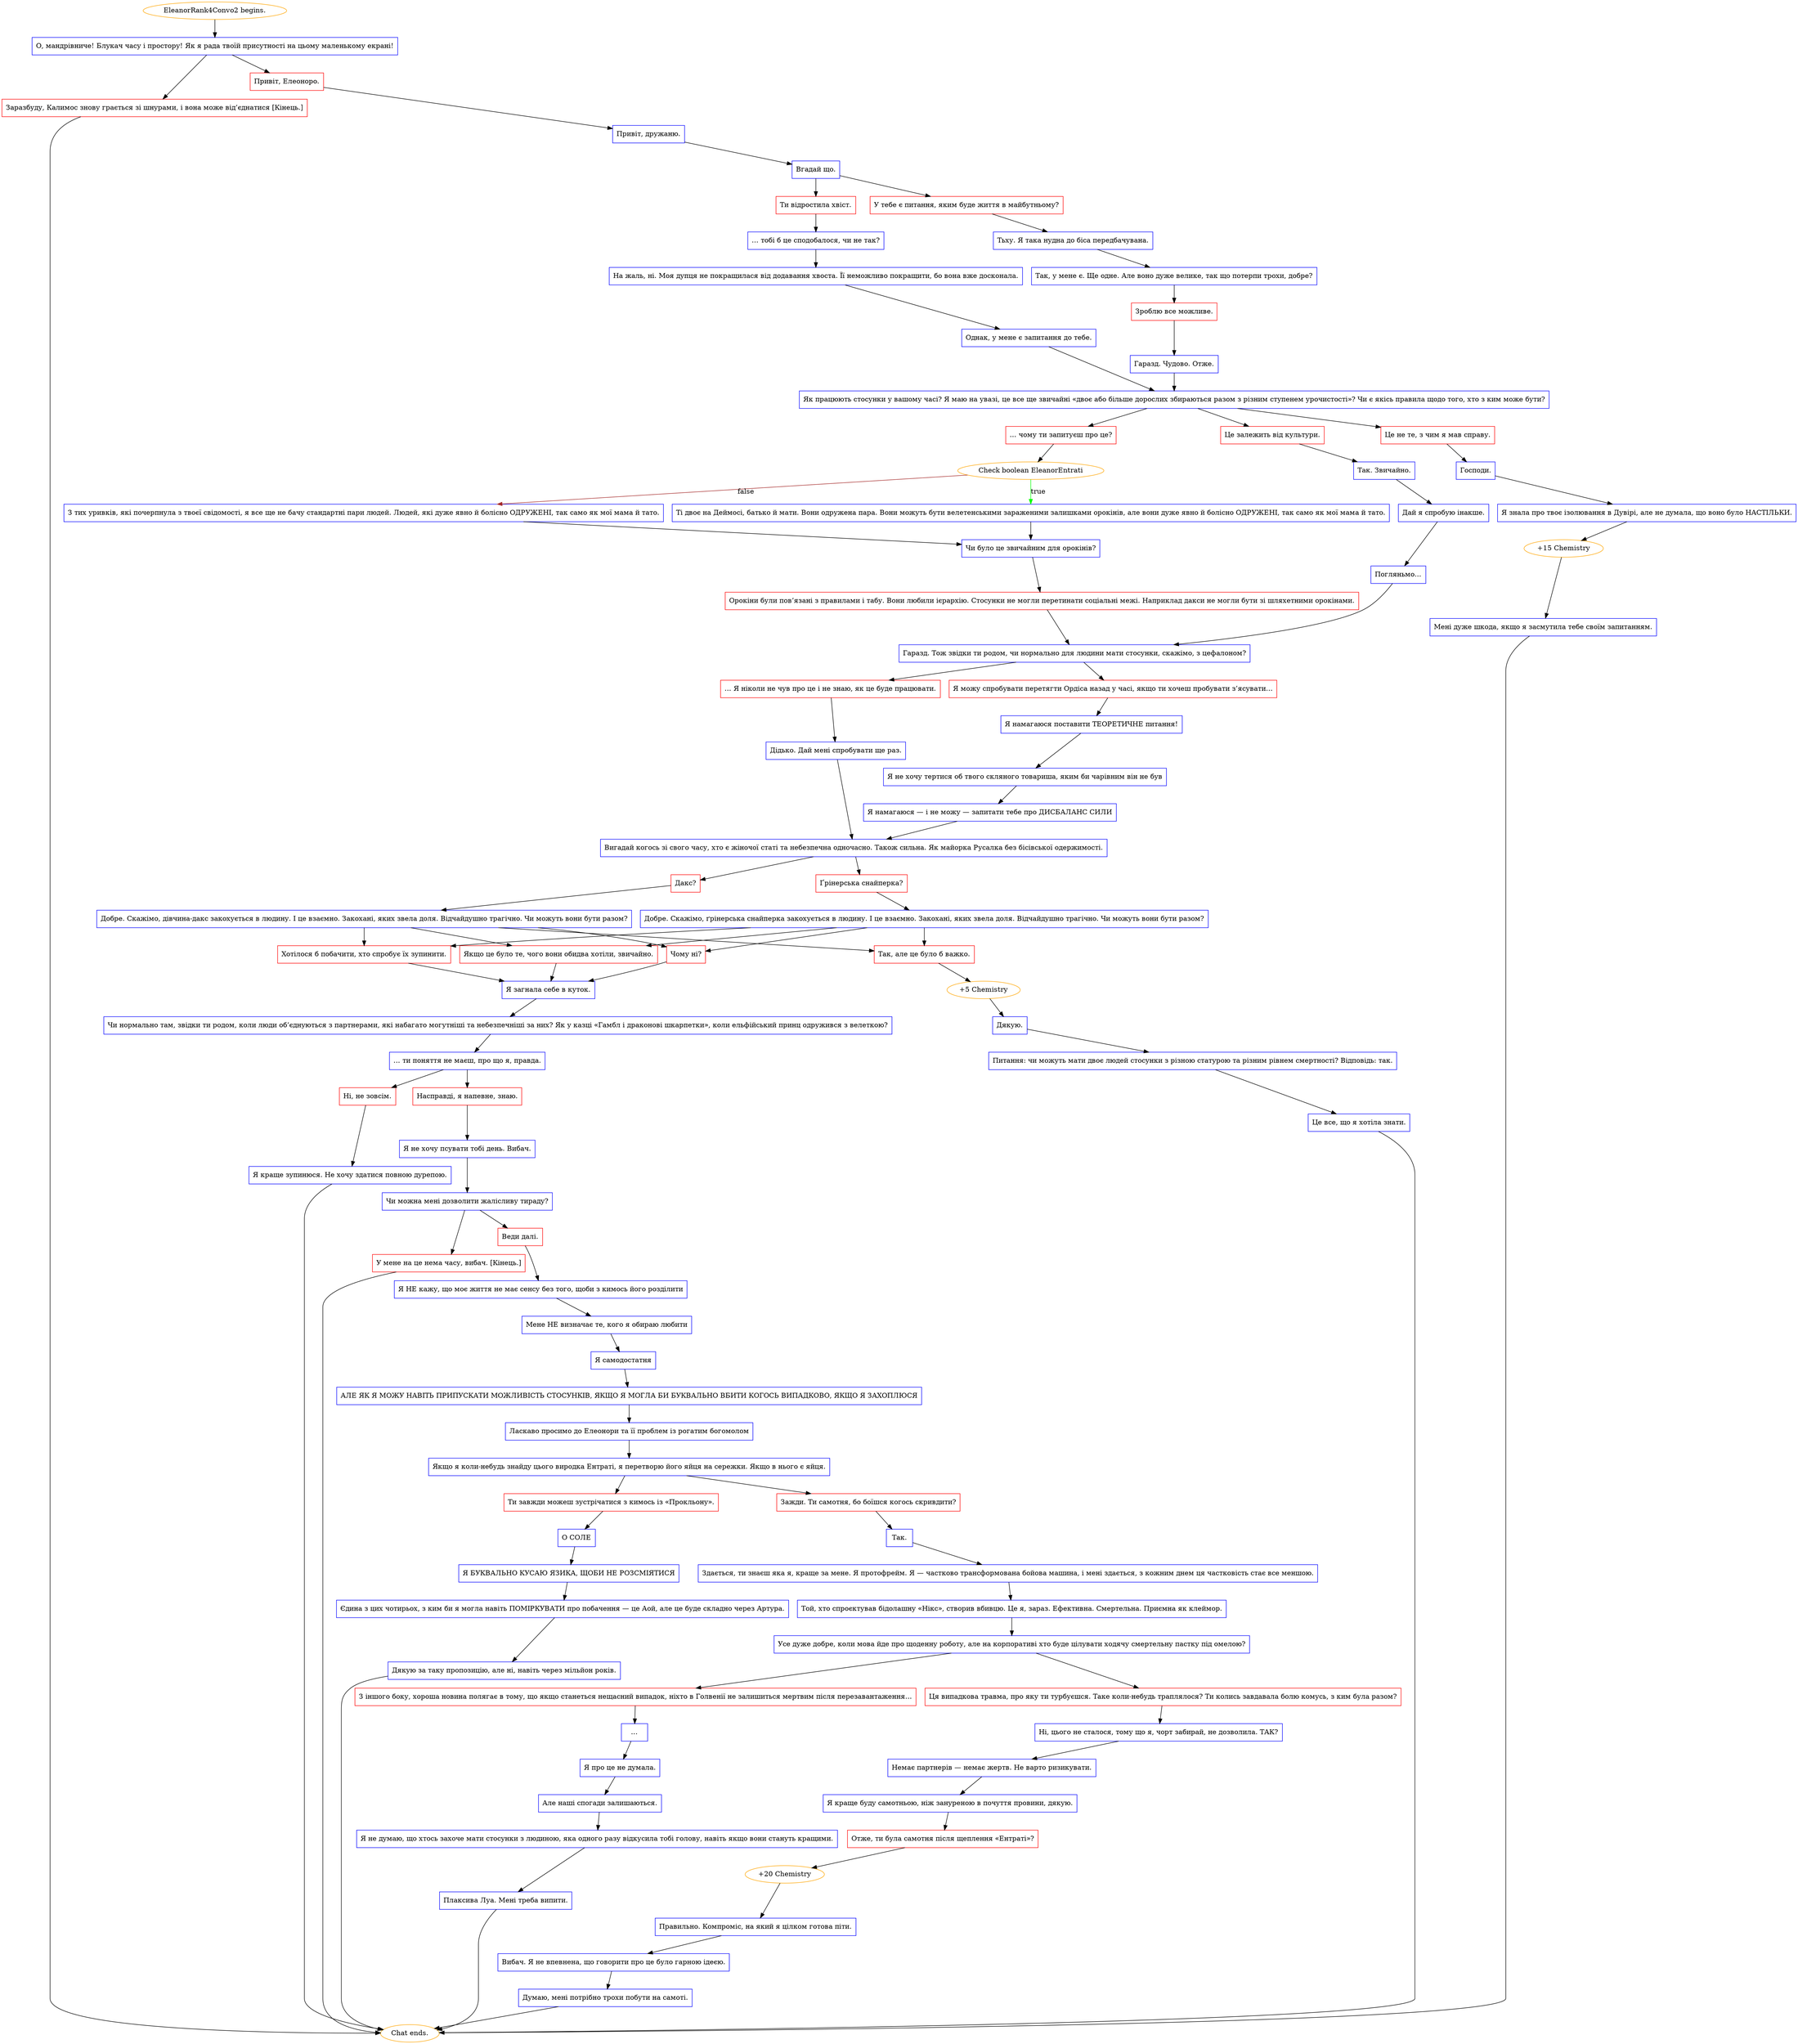 digraph {
	"EleanorRank4Convo2 begins." [color=orange];
		"EleanorRank4Convo2 begins." -> j3147344565;
	j3147344565 [label="О, мандрівниче! Блукач часу і простору! Як я рада твоїй присутності на цьому маленькому екрані!",shape=box,color=blue];
		j3147344565 -> j3434157817;
		j3147344565 -> j4156594029;
	j3434157817 [label="Привіт, Елеоноро.",shape=box,color=red];
		j3434157817 -> j3337967068;
	j4156594029 [label="Заразбуду, Калимос знову грається зі шнурами, і вона може від’єднатися [Кінець.]",shape=box,color=red];
		j4156594029 -> "Chat ends.";
	j3337967068 [label="Привіт, дружаню.",shape=box,color=blue];
		j3337967068 -> j776868315;
	"Chat ends." [color=orange];
	j776868315 [label="Вгадай що.",shape=box,color=blue];
		j776868315 -> j2405490611;
		j776868315 -> j2597875893;
	j2405490611 [label="У тебе є питання, яким буде життя в майбутньому?",shape=box,color=red];
		j2405490611 -> j1021216079;
	j2597875893 [label="Ти відростила хвіст.",shape=box,color=red];
		j2597875893 -> j2789984695;
	j1021216079 [label="Тьху. Я така нудна до біса передбачувана.",shape=box,color=blue];
		j1021216079 -> j2647581778;
	j2789984695 [label="… тобі б це сподобалося, чи не так?",shape=box,color=blue];
		j2789984695 -> j1837103282;
	j2647581778 [label="Так, у мене є. Ще одне. Але воно дуже велике, так що потерпи трохи, добре?",shape=box,color=blue];
		j2647581778 -> j238239298;
	j1837103282 [label="На жаль, ні. Моя дупця не покращилася від додавання хвоста. Її неможливо покращити, бо вона вже досконала.",shape=box,color=blue];
		j1837103282 -> j1299156240;
	j238239298 [label="Зроблю все можливе.",shape=box,color=red];
		j238239298 -> j1466424900;
	j1299156240 [label="Однак, у мене є запитання до тебе.",shape=box,color=blue];
		j1299156240 -> j3014443450;
	j1466424900 [label="Гаразд. Чудово. Отже.",shape=box,color=blue];
		j1466424900 -> j3014443450;
	j3014443450 [label="Як працюють стосунки у вашому часі? Я маю на увазі, це все ще звичайні «двоє або більше дорослих збираються разом з різним ступенем урочистості»? Чи є якісь правила щодо того, хто з ким може бути?",shape=box,color=blue];
		j3014443450 -> j3146266319;
		j3014443450 -> j2032561984;
		j3014443450 -> j2209607487;
	j3146266319 [label="Це не те, з чим я мав справу.",shape=box,color=red];
		j3146266319 -> j2531645189;
	j2032561984 [label="Це залежить від культури.",shape=box,color=red];
		j2032561984 -> j1154931656;
	j2209607487 [label="… чому ти запитуєш про це?",shape=box,color=red];
		j2209607487 -> j614221672;
	j2531645189 [label="Господи.",shape=box,color=blue];
		j2531645189 -> j1269821647;
	j1154931656 [label="Так. Звичайно.",shape=box,color=blue];
		j1154931656 -> j149365783;
	j614221672 [label="Check boolean EleanorEntrati",color=orange];
		j614221672 -> j2910412002 [label=true,color=green];
		j614221672 -> j2051982943 [label=false,color=brown];
	j1269821647 [label="Я знала про твоє ізолювання в Дувірі, але не думала, що воно було НАСТІЛЬКИ.",shape=box,color=blue];
		j1269821647 -> j2587329175;
	j149365783 [label="Дай я спробую інакше.",shape=box,color=blue];
		j149365783 -> j3612208534;
	j2910412002 [label="Ті двоє на Деймосі, батько й мати. Вони одружена пара. Вони можуть бути велетенськими зараженими залишками орокінів, але вони дуже явно й болісно ОДРУЖЕНІ, так само як мої мама й тато.",shape=box,color=blue];
		j2910412002 -> j2629784168;
	j2051982943 [label="З тих уривків, які почерпнула з твоєї свідомості, я все ще не бачу стандартні пари людей. Людей, які дуже явно й болісно ОДРУЖЕНІ, так само як мої мама й тато.",shape=box,color=blue];
		j2051982943 -> j2629784168;
	j2587329175 [label="+15 Chemistry",color=orange];
		j2587329175 -> j3840852871;
	j3612208534 [label="Погляньмо…",shape=box,color=blue];
		j3612208534 -> j3733909638;
	j2629784168 [label="Чи було це звичайним для орокінів?",shape=box,color=blue];
		j2629784168 -> j4195489562;
	j3840852871 [label="Мені дуже шкода, якщо я засмутила тебе своїм запитанням.",shape=box,color=blue];
		j3840852871 -> "Chat ends.";
	j3733909638 [label="Гаразд. Тож звідки ти родом, чи нормально для людини мати стосунки, скажімо, з цефалоном?",shape=box,color=blue];
		j3733909638 -> j2511214768;
		j3733909638 -> j786396560;
	j4195489562 [label="Орокіни були пов’язані з правилами і табу. Вони любили ієрархію. Стосунки не могли перетинати соціальні межі. Наприклад дакси не могли бути зі шляхетними орокінами.",shape=box,color=red];
		j4195489562 -> j3733909638;
	j2511214768 [label="Я можу спробувати перетягти Ордіса назад у часі, якщо ти хочеш пробувати з’ясувати…",shape=box,color=red];
		j2511214768 -> j1823581633;
	j786396560 [label="… Я ніколи не чув про це і не знаю, як це буде працювати.",shape=box,color=red];
		j786396560 -> j1277562140;
	j1823581633 [label="Я намагаюся поставити ТЕОРЕТИЧНЕ питання!",shape=box,color=blue];
		j1823581633 -> j1819178952;
	j1277562140 [label="Дідько. Дай мені спробувати ще раз.",shape=box,color=blue];
		j1277562140 -> j1027953737;
	j1819178952 [label="Я не хочу тертися об твого скляного товариша, яким би чарівним він не був",shape=box,color=blue];
		j1819178952 -> j901731656;
	j1027953737 [label="Вигадай когось зі свого часу, хто є жіночої статі та небезпечна одночасно. Також сильна. Як майорка Русалка без бісівської одержимості.",shape=box,color=blue];
		j1027953737 -> j3382415144;
		j1027953737 -> j1704787243;
	j901731656 [label="Я намагаюся — і не можу — запитати тебе про ДИСБАЛАНС СИЛИ",shape=box,color=blue];
		j901731656 -> j1027953737;
	j3382415144 [label="Ґрінерська снайперка?",shape=box,color=red];
		j3382415144 -> j1325197304;
	j1704787243 [label="Дакс?",shape=box,color=red];
		j1704787243 -> j2861541032;
	j1325197304 [label="Добре. Скажімо, ґрінерська снайперка закохується в людину. І це взаємно. Закохані, яких звела доля. Відчайдушно трагічно. Чи можуть вони бути разом?",shape=box,color=blue];
		j1325197304 -> j3806526896;
		j1325197304 -> j3841374313;
		j1325197304 -> j64404586;
		j1325197304 -> j3137984046;
	j2861541032 [label="Добре. Скажімо, дівчина-дакс закохується в людину. І це взаємно. Закохані, яких звела доля. Відчайдушно трагічно. Чи можуть вони бути разом?",shape=box,color=blue];
		j2861541032 -> j3806526896;
		j2861541032 -> j3841374313;
		j2861541032 -> j64404586;
		j2861541032 -> j3137984046;
	j3806526896 [label="Якщо це було те, чого вони обидва хотіли, звичайно.",shape=box,color=red];
		j3806526896 -> j26587381;
	j3841374313 [label="Чому ні?",shape=box,color=red];
		j3841374313 -> j26587381;
	j64404586 [label="Хотілося б побачити, хто спробує їх зупинити.",shape=box,color=red];
		j64404586 -> j26587381;
	j3137984046 [label="Так, але це було б важко.",shape=box,color=red];
		j3137984046 -> j77295436;
	j26587381 [label="Я загнала себе в куток.",shape=box,color=blue];
		j26587381 -> j3728704096;
	j77295436 [label="+5 Chemistry",color=orange];
		j77295436 -> j2685794330;
	j3728704096 [label="Чи нормально там, звідки ти родом, коли люди об’єднуються з партнерами, які набагато могутніші та небезпечніші за них? Як у казці «Гамбл і драконові шкарпетки», коли ельфійський принц одружився з велеткою?",shape=box,color=blue];
		j3728704096 -> j3591458323;
	j2685794330 [label="Дякую.",shape=box,color=blue];
		j2685794330 -> j1904411977;
	j3591458323 [label="… ти поняття не маєш, про що я, правда.",shape=box,color=blue];
		j3591458323 -> j3729469067;
		j3591458323 -> j3105361927;
	j1904411977 [label="Питання: чи можуть мати двоє людей стосунки з різною статурою та різним рівнем смертності? Відповідь: так.",shape=box,color=blue];
		j1904411977 -> j1064187304;
	j3729469067 [label="Насправді, я напевне, знаю.",shape=box,color=red];
		j3729469067 -> j2699716710;
	j3105361927 [label="Ні, не зовсім.",shape=box,color=red];
		j3105361927 -> j1325532027;
	j1064187304 [label="Це все, що я хотіла знати.",shape=box,color=blue];
		j1064187304 -> "Chat ends.";
	j2699716710 [label="Я не хочу псувати тобі день. Вибач.",shape=box,color=blue];
		j2699716710 -> j1528643749;
	j1325532027 [label="Я краще зупинюся. Не хочу здатися повною дурепою.",shape=box,color=blue];
		j1325532027 -> "Chat ends.";
	j1528643749 [label="Чи можна мені дозволити жалісливу тираду?",shape=box,color=blue];
		j1528643749 -> j185128209;
		j1528643749 -> j1490342147;
	j185128209 [label="Веди далі.",shape=box,color=red];
		j185128209 -> j1967313524;
	j1490342147 [label="У мене на це нема часу, вибач. [Кінець.]",shape=box,color=red];
		j1490342147 -> "Chat ends.";
	j1967313524 [label="Я НЕ кажу, що моє життя не має сенсу без того, щоби з кимось його розділити",shape=box,color=blue];
		j1967313524 -> j3221845214;
	j3221845214 [label="Мене НЕ визначає те, кого я обираю любити",shape=box,color=blue];
		j3221845214 -> j3071340823;
	j3071340823 [label="Я самодостатня",shape=box,color=blue];
		j3071340823 -> j651906687;
	j651906687 [label="АЛЕ ЯК Я МОЖУ НАВІТЬ ПРИПУСКАТИ МОЖЛИВІСТЬ СТОСУНКІВ, ЯКЩО Я МОГЛА БИ БУКВАЛЬНО ВБИТИ КОГОСЬ ВИПАДКОВО, ЯКЩО Я ЗАХОПЛЮСЯ",shape=box,color=blue];
		j651906687 -> j1910811134;
	j1910811134 [label="Ласкаво просимо до Елеонори та її проблем із рогатим богомолом",shape=box,color=blue];
		j1910811134 -> j2492934113;
	j2492934113 [label="Якщо я коли-небудь знайду цього виродка Ентраті, я перетворю його яйця на сережки. Якщо в нього є яйця.",shape=box,color=blue];
		j2492934113 -> j2875297123;
		j2492934113 -> j472979293;
	j2875297123 [label="Ти завжди можеш зустрічатися з кимось із «Прокльону».",shape=box,color=red];
		j2875297123 -> j2328351232;
	j472979293 [label="Зажди. Ти самотня, бо боїшся когось скривдити?",shape=box,color=red];
		j472979293 -> j2330283699;
	j2328351232 [label="О СОЛЕ",shape=box,color=blue];
		j2328351232 -> j1867464866;
	j2330283699 [label="Так.",shape=box,color=blue];
		j2330283699 -> j369723832;
	j1867464866 [label="Я БУКВАЛЬНО КУСАЮ ЯЗИКА, ЩОБИ НЕ РОЗСМІЯТИСЯ",shape=box,color=blue];
		j1867464866 -> j3552697903;
	j369723832 [label="Здається, ти знаєш яка я, краще за мене. Я протофрейм. Я — частково трансформована бойова машина, і мені здається, з кожним днем ця частковість стає все меншою.",shape=box,color=blue];
		j369723832 -> j1566766427;
	j3552697903 [label="Єдина з цих чотирьох, з ким би я могла навіть ПОМІРКУВАТИ про побачення — це Аой, але це буде складно через Артура.",shape=box,color=blue];
		j3552697903 -> j3359523124;
	j1566766427 [label="Той, хто спроєктував бідолашну «Нікс», створив вбивцю. Це я, зараз. Ефективна. Смертельна. Приємна як клеймор.",shape=box,color=blue];
		j1566766427 -> j3376848367;
	j3359523124 [label="Дякую за таку пропозицію, але ні, навіть через мільйон років.",shape=box,color=blue];
		j3359523124 -> "Chat ends.";
	j3376848367 [label="Усе дуже добре, коли мова йде про щоденну роботу, але на корпоративі хто буде цілувати ходячу смертельну пастку під омелою?",shape=box,color=blue];
		j3376848367 -> j858971908;
		j3376848367 -> j3302139848;
	j858971908 [label="Ця випадкова травма, про яку ти турбуєшся. Таке коли-небудь траплялося? Ти колись завдавала болю комусь, з ким була разом?",shape=box,color=red];
		j858971908 -> j615954080;
	j3302139848 [label="З іншого боку, хороша новина полягає в тому, що якщо станеться нещасний випадок, ніхто в Голвенії не залишиться мертвим після перезавантаження…",shape=box,color=red];
		j3302139848 -> j2866348414;
	j615954080 [label="Ні, цього не сталося, тому що я, чорт забирай, не дозволила. ТАК?",shape=box,color=blue];
		j615954080 -> j4189876068;
	j2866348414 [label="…",shape=box,color=blue];
		j2866348414 -> j1411640074;
	j4189876068 [label="Немає партнерів — немає жертв. Не варто ризикувати.",shape=box,color=blue];
		j4189876068 -> j223243360;
	j1411640074 [label="Я про це не думала.",shape=box,color=blue];
		j1411640074 -> j4048531950;
	j223243360 [label="Я краще буду самотньою, ніж зануреною в почуття провини, дякую.",shape=box,color=blue];
		j223243360 -> j3785744724;
	j4048531950 [label="Але наші спогади залишаються.",shape=box,color=blue];
		j4048531950 -> j674740991;
	j3785744724 [label="Отже, ти була самотня після щеплення «Ентраті»?",shape=box,color=red];
		j3785744724 -> j2553297614;
	j674740991 [label="Я не думаю, що хтось захоче мати стосунки з людиною, яка одного разу відкусила тобі голову, навіть якщо вони стануть кращими.",shape=box,color=blue];
		j674740991 -> j3497180163;
	j2553297614 [label="+20 Chemistry",color=orange];
		j2553297614 -> j3768183587;
	j3497180163 [label="Плаксива Луа. Мені треба випити.",shape=box,color=blue];
		j3497180163 -> "Chat ends.";
	j3768183587 [label="Правильно. Компроміс, на який я цілком готова піти.",shape=box,color=blue];
		j3768183587 -> j295059200;
	j295059200 [label="Вибач. Я не впевнена, що говорити про це було гарною ідеєю.",shape=box,color=blue];
		j295059200 -> j2361848977;
	j2361848977 [label="Думаю, мені потрібно трохи побути на самоті.",shape=box,color=blue];
		j2361848977 -> "Chat ends.";
}